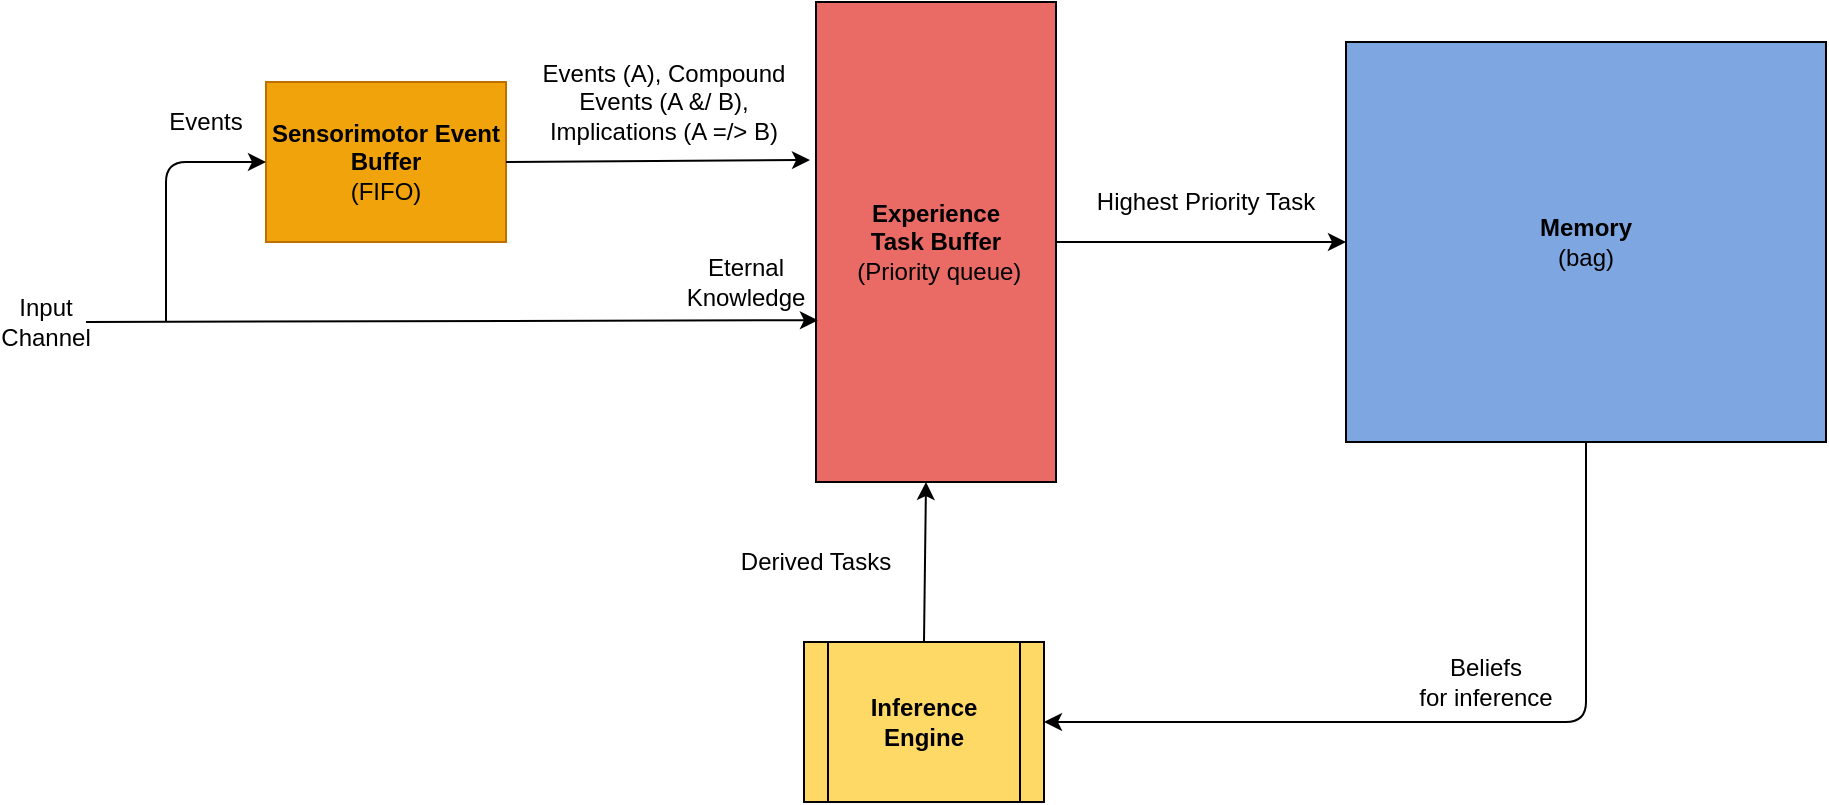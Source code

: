 <mxfile version="14.6.6" type="device"><diagram id="ytO7dYtnHRW7ZxbD0A9j" name="Page-1"><mxGraphModel dx="1422" dy="791" grid="1" gridSize="10" guides="1" tooltips="1" connect="1" arrows="1" fold="1" page="1" pageScale="1" pageWidth="850" pageHeight="1100" math="0" shadow="0"><root><mxCell id="0"/><mxCell id="1" parent="0"/><mxCell id="R_4Eterm35RvbNCIREgg-1" value="&lt;div&gt;&lt;b&gt;Memory&lt;/b&gt;&lt;br&gt;&lt;/div&gt;&lt;div&gt;(bag)&lt;/div&gt;" style="rounded=0;whiteSpace=wrap;html=1;fillColor=#7EA6E0;" parent="1" vertex="1"><mxGeometry x="690" y="60" width="240" height="200" as="geometry"/></mxCell><mxCell id="R_4Eterm35RvbNCIREgg-2" value="&lt;div&gt;&lt;b&gt;Experience&lt;br&gt;&lt;/b&gt;&lt;/div&gt;&lt;div&gt;&lt;b&gt;Task Buffer&lt;/b&gt;&lt;/div&gt;&amp;nbsp;(Priority queue)" style="rounded=0;whiteSpace=wrap;html=1;fillColor=#EA6B66;" parent="1" vertex="1"><mxGeometry x="425" y="40" width="120" height="240" as="geometry"/></mxCell><mxCell id="R_4Eterm35RvbNCIREgg-21" value="&lt;div&gt;&lt;b&gt;Inference&lt;/b&gt;&lt;/div&gt;&lt;div&gt;&lt;b&gt;Engine&lt;br&gt;&lt;/b&gt;&lt;/div&gt;" style="shape=process;whiteSpace=wrap;html=1;backgroundOutline=1;fillColor=#FFD966;" parent="1" vertex="1"><mxGeometry x="419" y="360" width="120" height="80" as="geometry"/></mxCell><mxCell id="R_4Eterm35RvbNCIREgg-28" value="" style="endArrow=classic;html=1;fillColor=#ffffff;exitX=1;exitY=0.5;exitDx=0;exitDy=0;entryX=0.008;entryY=0.663;entryDx=0;entryDy=0;entryPerimeter=0;" parent="1" source="R_4Eterm35RvbNCIREgg-29" target="R_4Eterm35RvbNCIREgg-2" edge="1"><mxGeometry width="50" height="50" relative="1" as="geometry"><mxPoint x="80" y="320" as="sourcePoint"/><mxPoint x="360" y="220" as="targetPoint"/></mxGeometry></mxCell><mxCell id="R_4Eterm35RvbNCIREgg-29" value="&lt;div&gt;Input&lt;/div&gt;&lt;div&gt;Channel&lt;br&gt;&lt;/div&gt;" style="text;html=1;strokeColor=none;fillColor=none;align=center;verticalAlign=middle;whiteSpace=wrap;rounded=0;" parent="1" vertex="1"><mxGeometry x="20" y="190" width="40" height="20" as="geometry"/></mxCell><mxCell id="DKoCKSlDutBa5xAcpliF-1" value="&lt;div&gt;&lt;b&gt;Sensorimotor Event Buffer &lt;br&gt;&lt;/b&gt;&lt;/div&gt;&lt;div&gt;(FIFO)&lt;/div&gt;" style="rounded=0;whiteSpace=wrap;html=1;fillColor=#f0a30a;strokeColor=#BD7000;fontColor=#000000;" parent="1" vertex="1"><mxGeometry x="150" y="80" width="120" height="80" as="geometry"/></mxCell><mxCell id="DKoCKSlDutBa5xAcpliF-2" value="" style="endArrow=classic;html=1;entryX=0;entryY=0.5;entryDx=0;entryDy=0;" parent="1" target="DKoCKSlDutBa5xAcpliF-1" edge="1"><mxGeometry width="50" height="50" relative="1" as="geometry"><mxPoint x="100" y="200" as="sourcePoint"/><mxPoint x="100" y="120" as="targetPoint"/><Array as="points"><mxPoint x="100" y="120"/></Array></mxGeometry></mxCell><mxCell id="DKoCKSlDutBa5xAcpliF-4" value="" style="endArrow=classic;html=1;exitX=1;exitY=0.5;exitDx=0;exitDy=0;" parent="1" source="DKoCKSlDutBa5xAcpliF-1" edge="1"><mxGeometry width="50" height="50" relative="1" as="geometry"><mxPoint x="200" y="340" as="sourcePoint"/><mxPoint x="422" y="119" as="targetPoint"/></mxGeometry></mxCell><mxCell id="DKoCKSlDutBa5xAcpliF-5" value="Events" style="text;html=1;strokeColor=none;fillColor=none;align=center;verticalAlign=middle;whiteSpace=wrap;rounded=0;" parent="1" vertex="1"><mxGeometry x="100" y="90" width="40" height="20" as="geometry"/></mxCell><mxCell id="DKoCKSlDutBa5xAcpliF-6" value="Eternal Knowledge" style="text;html=1;strokeColor=none;fillColor=none;align=center;verticalAlign=middle;whiteSpace=wrap;rounded=0;" parent="1" vertex="1"><mxGeometry x="370" y="160" width="40" height="40" as="geometry"/></mxCell><mxCell id="DKoCKSlDutBa5xAcpliF-7" value="" style="endArrow=classic;html=1;exitX=1;exitY=0.5;exitDx=0;exitDy=0;entryX=0;entryY=0.5;entryDx=0;entryDy=0;" parent="1" source="R_4Eterm35RvbNCIREgg-2" target="R_4Eterm35RvbNCIREgg-1" edge="1"><mxGeometry width="50" height="50" relative="1" as="geometry"><mxPoint x="470" y="290" as="sourcePoint"/><mxPoint x="520" y="240" as="targetPoint"/></mxGeometry></mxCell><mxCell id="DKoCKSlDutBa5xAcpliF-9" value="Events (A), Compound Events (A &amp;amp;/ B), Implications (A =/&amp;gt; B)" style="text;html=1;strokeColor=none;fillColor=none;align=center;verticalAlign=middle;whiteSpace=wrap;rounded=0;" parent="1" vertex="1"><mxGeometry x="279" y="80" width="140" height="20" as="geometry"/></mxCell><mxCell id="DKoCKSlDutBa5xAcpliF-10" value="&lt;div&gt;Highest Priority Task&lt;/div&gt;" style="text;html=1;strokeColor=none;fillColor=none;align=center;verticalAlign=middle;whiteSpace=wrap;rounded=0;" parent="1" vertex="1"><mxGeometry x="550" y="130" width="140" height="20" as="geometry"/></mxCell><mxCell id="DKoCKSlDutBa5xAcpliF-11" value="" style="endArrow=classic;html=1;exitX=0.5;exitY=1;exitDx=0;exitDy=0;entryX=1;entryY=0.5;entryDx=0;entryDy=0;" parent="1" source="R_4Eterm35RvbNCIREgg-1" target="R_4Eterm35RvbNCIREgg-21" edge="1"><mxGeometry width="50" height="50" relative="1" as="geometry"><mxPoint x="400" y="340" as="sourcePoint"/><mxPoint x="450" y="290" as="targetPoint"/><Array as="points"><mxPoint x="810" y="400"/></Array></mxGeometry></mxCell><mxCell id="DKoCKSlDutBa5xAcpliF-12" value="&lt;div&gt;Beliefs&lt;/div&gt;&lt;div&gt;for inference&lt;/div&gt;" style="text;html=1;strokeColor=none;fillColor=none;align=center;verticalAlign=middle;whiteSpace=wrap;rounded=0;" parent="1" vertex="1"><mxGeometry x="690" y="370" width="140" height="20" as="geometry"/></mxCell><mxCell id="DKoCKSlDutBa5xAcpliF-13" value="" style="endArrow=classic;html=1;exitX=0.5;exitY=0;exitDx=0;exitDy=0;" parent="1" source="R_4Eterm35RvbNCIREgg-21" edge="1"><mxGeometry width="50" height="50" relative="1" as="geometry"><mxPoint x="400" y="340" as="sourcePoint"/><mxPoint x="480" y="280" as="targetPoint"/></mxGeometry></mxCell><mxCell id="DKoCKSlDutBa5xAcpliF-14" value="Derived Tasks" style="text;html=1;strokeColor=none;fillColor=none;align=center;verticalAlign=middle;whiteSpace=wrap;rounded=0;" parent="1" vertex="1"><mxGeometry x="355" y="310" width="140" height="20" as="geometry"/></mxCell></root></mxGraphModel></diagram></mxfile>